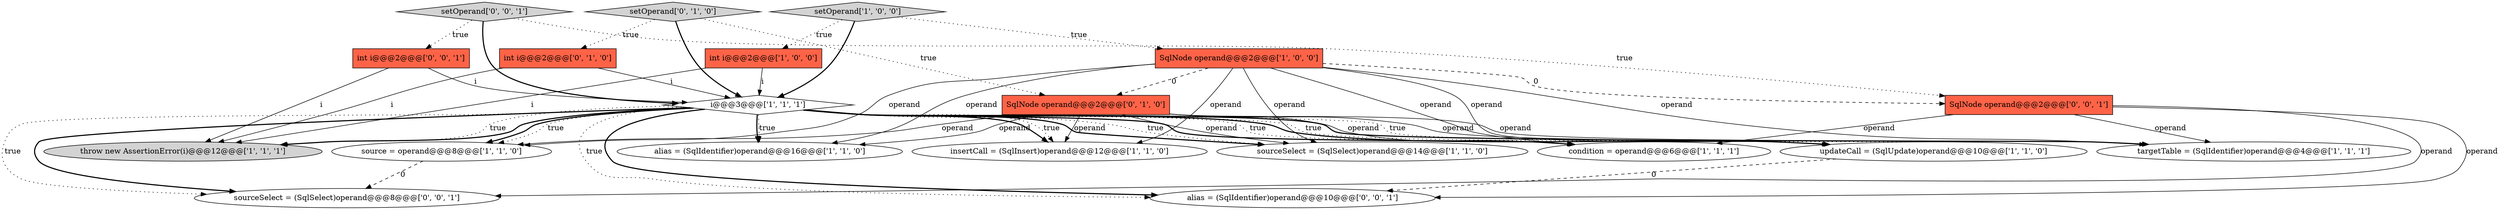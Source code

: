 digraph {
8 [style = filled, label = "setOperand['1', '0', '0']", fillcolor = lightgray, shape = diamond image = "AAA0AAABBB1BBB"];
11 [style = filled, label = "alias = (SqlIdentifier)operand@@@16@@@['1', '1', '0']", fillcolor = white, shape = ellipse image = "AAA0AAABBB1BBB"];
4 [style = filled, label = "sourceSelect = (SqlSelect)operand@@@14@@@['1', '1', '0']", fillcolor = white, shape = ellipse image = "AAA0AAABBB1BBB"];
9 [style = filled, label = "targetTable = (SqlIdentifier)operand@@@4@@@['1', '1', '1']", fillcolor = white, shape = ellipse image = "AAA0AAABBB1BBB"];
17 [style = filled, label = "int i@@@2@@@['0', '0', '1']", fillcolor = tomato, shape = box image = "AAA0AAABBB3BBB"];
0 [style = filled, label = "int i@@@2@@@['1', '0', '0']", fillcolor = tomato, shape = box image = "AAA0AAABBB1BBB"];
7 [style = filled, label = "source = operand@@@8@@@['1', '1', '0']", fillcolor = white, shape = ellipse image = "AAA0AAABBB1BBB"];
12 [style = filled, label = "int i@@@2@@@['0', '1', '0']", fillcolor = tomato, shape = box image = "AAA0AAABBB2BBB"];
3 [style = filled, label = "insertCall = (SqlInsert)operand@@@12@@@['1', '1', '0']", fillcolor = white, shape = ellipse image = "AAA0AAABBB1BBB"];
13 [style = filled, label = "setOperand['0', '1', '0']", fillcolor = lightgray, shape = diamond image = "AAA0AAABBB2BBB"];
5 [style = filled, label = "SqlNode operand@@@2@@@['1', '0', '0']", fillcolor = tomato, shape = box image = "AAA1AAABBB1BBB"];
16 [style = filled, label = "setOperand['0', '0', '1']", fillcolor = lightgray, shape = diamond image = "AAA0AAABBB3BBB"];
18 [style = filled, label = "alias = (SqlIdentifier)operand@@@10@@@['0', '0', '1']", fillcolor = white, shape = ellipse image = "AAA0AAABBB3BBB"];
1 [style = filled, label = "updateCall = (SqlUpdate)operand@@@10@@@['1', '1', '0']", fillcolor = white, shape = ellipse image = "AAA0AAABBB1BBB"];
10 [style = filled, label = "throw new AssertionError(i)@@@12@@@['1', '1', '1']", fillcolor = lightgray, shape = ellipse image = "AAA0AAABBB1BBB"];
6 [style = filled, label = "condition = operand@@@6@@@['1', '1', '1']", fillcolor = white, shape = ellipse image = "AAA0AAABBB1BBB"];
2 [style = filled, label = "i@@@3@@@['1', '1', '1']", fillcolor = white, shape = diamond image = "AAA0AAABBB1BBB"];
14 [style = filled, label = "SqlNode operand@@@2@@@['0', '1', '0']", fillcolor = tomato, shape = box image = "AAA1AAABBB2BBB"];
15 [style = filled, label = "sourceSelect = (SqlSelect)operand@@@8@@@['0', '0', '1']", fillcolor = white, shape = ellipse image = "AAA0AAABBB3BBB"];
19 [style = filled, label = "SqlNode operand@@@2@@@['0', '0', '1']", fillcolor = tomato, shape = box image = "AAA0AAABBB3BBB"];
2->3 [style = dotted, label="true"];
16->19 [style = dotted, label="true"];
19->6 [style = solid, label="operand"];
5->14 [style = dashed, label="0"];
13->12 [style = dotted, label="true"];
5->1 [style = solid, label="operand"];
2->6 [style = bold, label=""];
2->1 [style = bold, label=""];
5->11 [style = solid, label="operand"];
16->17 [style = dotted, label="true"];
2->3 [style = bold, label=""];
2->15 [style = dotted, label="true"];
2->18 [style = bold, label=""];
12->10 [style = solid, label="i"];
1->18 [style = dashed, label="0"];
2->9 [style = bold, label=""];
16->2 [style = bold, label=""];
2->10 [style = bold, label=""];
2->18 [style = dotted, label="true"];
2->4 [style = bold, label=""];
19->18 [style = solid, label="operand"];
14->7 [style = solid, label="operand"];
2->11 [style = dotted, label="true"];
0->10 [style = solid, label="i"];
14->9 [style = solid, label="operand"];
0->2 [style = solid, label="i"];
5->3 [style = solid, label="operand"];
2->9 [style = dotted, label="true"];
5->7 [style = solid, label="operand"];
5->9 [style = solid, label="operand"];
12->2 [style = solid, label="i"];
14->4 [style = solid, label="operand"];
8->5 [style = dotted, label="true"];
2->6 [style = dotted, label="true"];
2->1 [style = dotted, label="true"];
8->2 [style = bold, label=""];
2->7 [style = dotted, label="true"];
14->11 [style = solid, label="operand"];
19->9 [style = solid, label="operand"];
5->6 [style = solid, label="operand"];
2->4 [style = dotted, label="true"];
13->2 [style = bold, label=""];
2->15 [style = bold, label=""];
7->15 [style = dashed, label="0"];
14->6 [style = solid, label="operand"];
5->4 [style = solid, label="operand"];
8->0 [style = dotted, label="true"];
2->7 [style = bold, label=""];
17->2 [style = solid, label="i"];
13->14 [style = dotted, label="true"];
5->19 [style = dashed, label="0"];
19->15 [style = solid, label="operand"];
14->3 [style = solid, label="operand"];
2->11 [style = bold, label=""];
2->10 [style = dotted, label="true"];
17->10 [style = solid, label="i"];
14->1 [style = solid, label="operand"];
}
